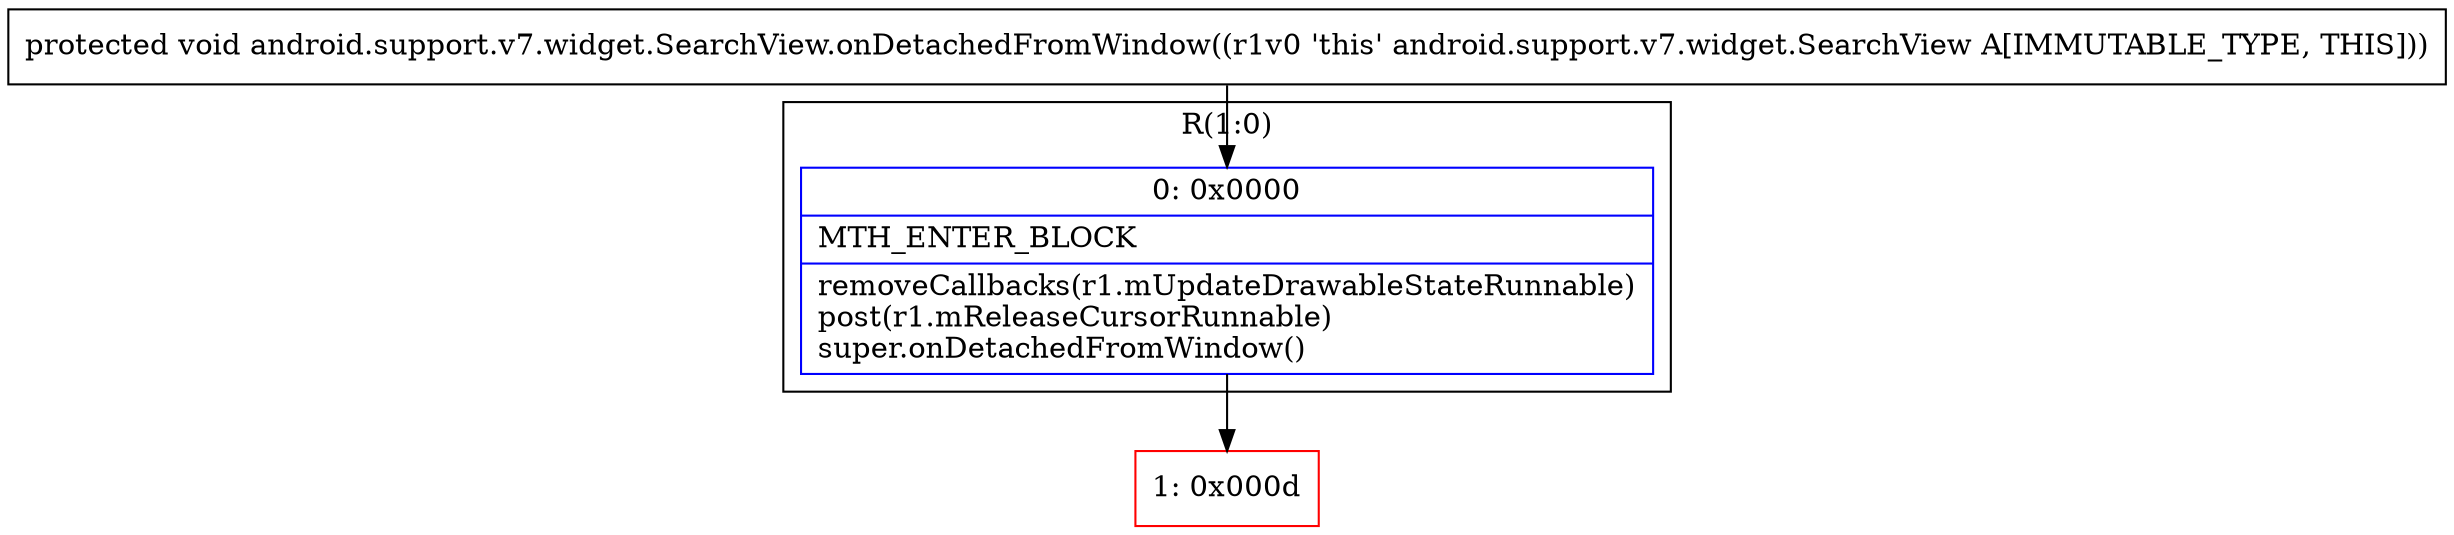 digraph "CFG forandroid.support.v7.widget.SearchView.onDetachedFromWindow()V" {
subgraph cluster_Region_889098358 {
label = "R(1:0)";
node [shape=record,color=blue];
Node_0 [shape=record,label="{0\:\ 0x0000|MTH_ENTER_BLOCK\l|removeCallbacks(r1.mUpdateDrawableStateRunnable)\lpost(r1.mReleaseCursorRunnable)\lsuper.onDetachedFromWindow()\l}"];
}
Node_1 [shape=record,color=red,label="{1\:\ 0x000d}"];
MethodNode[shape=record,label="{protected void android.support.v7.widget.SearchView.onDetachedFromWindow((r1v0 'this' android.support.v7.widget.SearchView A[IMMUTABLE_TYPE, THIS])) }"];
MethodNode -> Node_0;
Node_0 -> Node_1;
}

